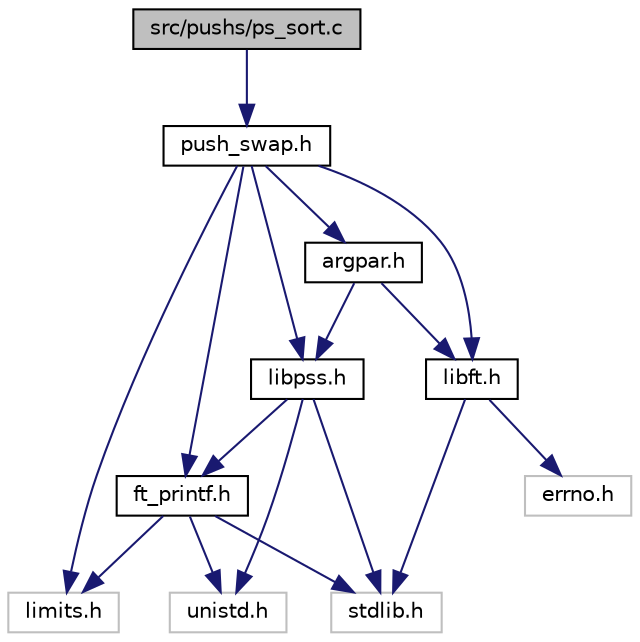 digraph "src/pushs/ps_sort.c"
{
 // LATEX_PDF_SIZE
  edge [fontname="Helvetica",fontsize="10",labelfontname="Helvetica",labelfontsize="10"];
  node [fontname="Helvetica",fontsize="10",shape=record];
  Node1 [label="src/pushs/ps_sort.c",height=0.2,width=0.4,color="black", fillcolor="grey75", style="filled", fontcolor="black",tooltip=" "];
  Node1 -> Node2 [color="midnightblue",fontsize="10",style="solid"];
  Node2 [label="push_swap.h",height=0.2,width=0.4,color="black", fillcolor="white", style="filled",URL="$de/d06/push__swap_8h.html",tooltip=" "];
  Node2 -> Node3 [color="midnightblue",fontsize="10",style="solid"];
  Node3 [label="limits.h",height=0.2,width=0.4,color="grey75", fillcolor="white", style="filled",tooltip=" "];
  Node2 -> Node4 [color="midnightblue",fontsize="10",style="solid"];
  Node4 [label="libft.h",height=0.2,width=0.4,color="black", fillcolor="white", style="filled",URL="$d6/d7e/libft_8h.html",tooltip=" "];
  Node4 -> Node5 [color="midnightblue",fontsize="10",style="solid"];
  Node5 [label="stdlib.h",height=0.2,width=0.4,color="grey75", fillcolor="white", style="filled",tooltip=" "];
  Node4 -> Node6 [color="midnightblue",fontsize="10",style="solid"];
  Node6 [label="errno.h",height=0.2,width=0.4,color="grey75", fillcolor="white", style="filled",tooltip=" "];
  Node2 -> Node7 [color="midnightblue",fontsize="10",style="solid"];
  Node7 [label="ft_printf.h",height=0.2,width=0.4,color="black", fillcolor="white", style="filled",URL="$d3/ddd/ft__printf_8h.html",tooltip=" "];
  Node7 -> Node8 [color="midnightblue",fontsize="10",style="solid"];
  Node8 [label="unistd.h",height=0.2,width=0.4,color="grey75", fillcolor="white", style="filled",tooltip=" "];
  Node7 -> Node5 [color="midnightblue",fontsize="10",style="solid"];
  Node7 -> Node3 [color="midnightblue",fontsize="10",style="solid"];
  Node2 -> Node9 [color="midnightblue",fontsize="10",style="solid"];
  Node9 [label="libpss.h",height=0.2,width=0.4,color="black", fillcolor="white", style="filled",URL="$dc/dfd/libpss_8h.html",tooltip=" "];
  Node9 -> Node8 [color="midnightblue",fontsize="10",style="solid"];
  Node9 -> Node5 [color="midnightblue",fontsize="10",style="solid"];
  Node9 -> Node7 [color="midnightblue",fontsize="10",style="solid"];
  Node2 -> Node10 [color="midnightblue",fontsize="10",style="solid"];
  Node10 [label="argpar.h",height=0.2,width=0.4,color="black", fillcolor="white", style="filled",URL="$d7/db5/argpar_8h.html",tooltip=" "];
  Node10 -> Node9 [color="midnightblue",fontsize="10",style="solid"];
  Node10 -> Node4 [color="midnightblue",fontsize="10",style="solid"];
}

